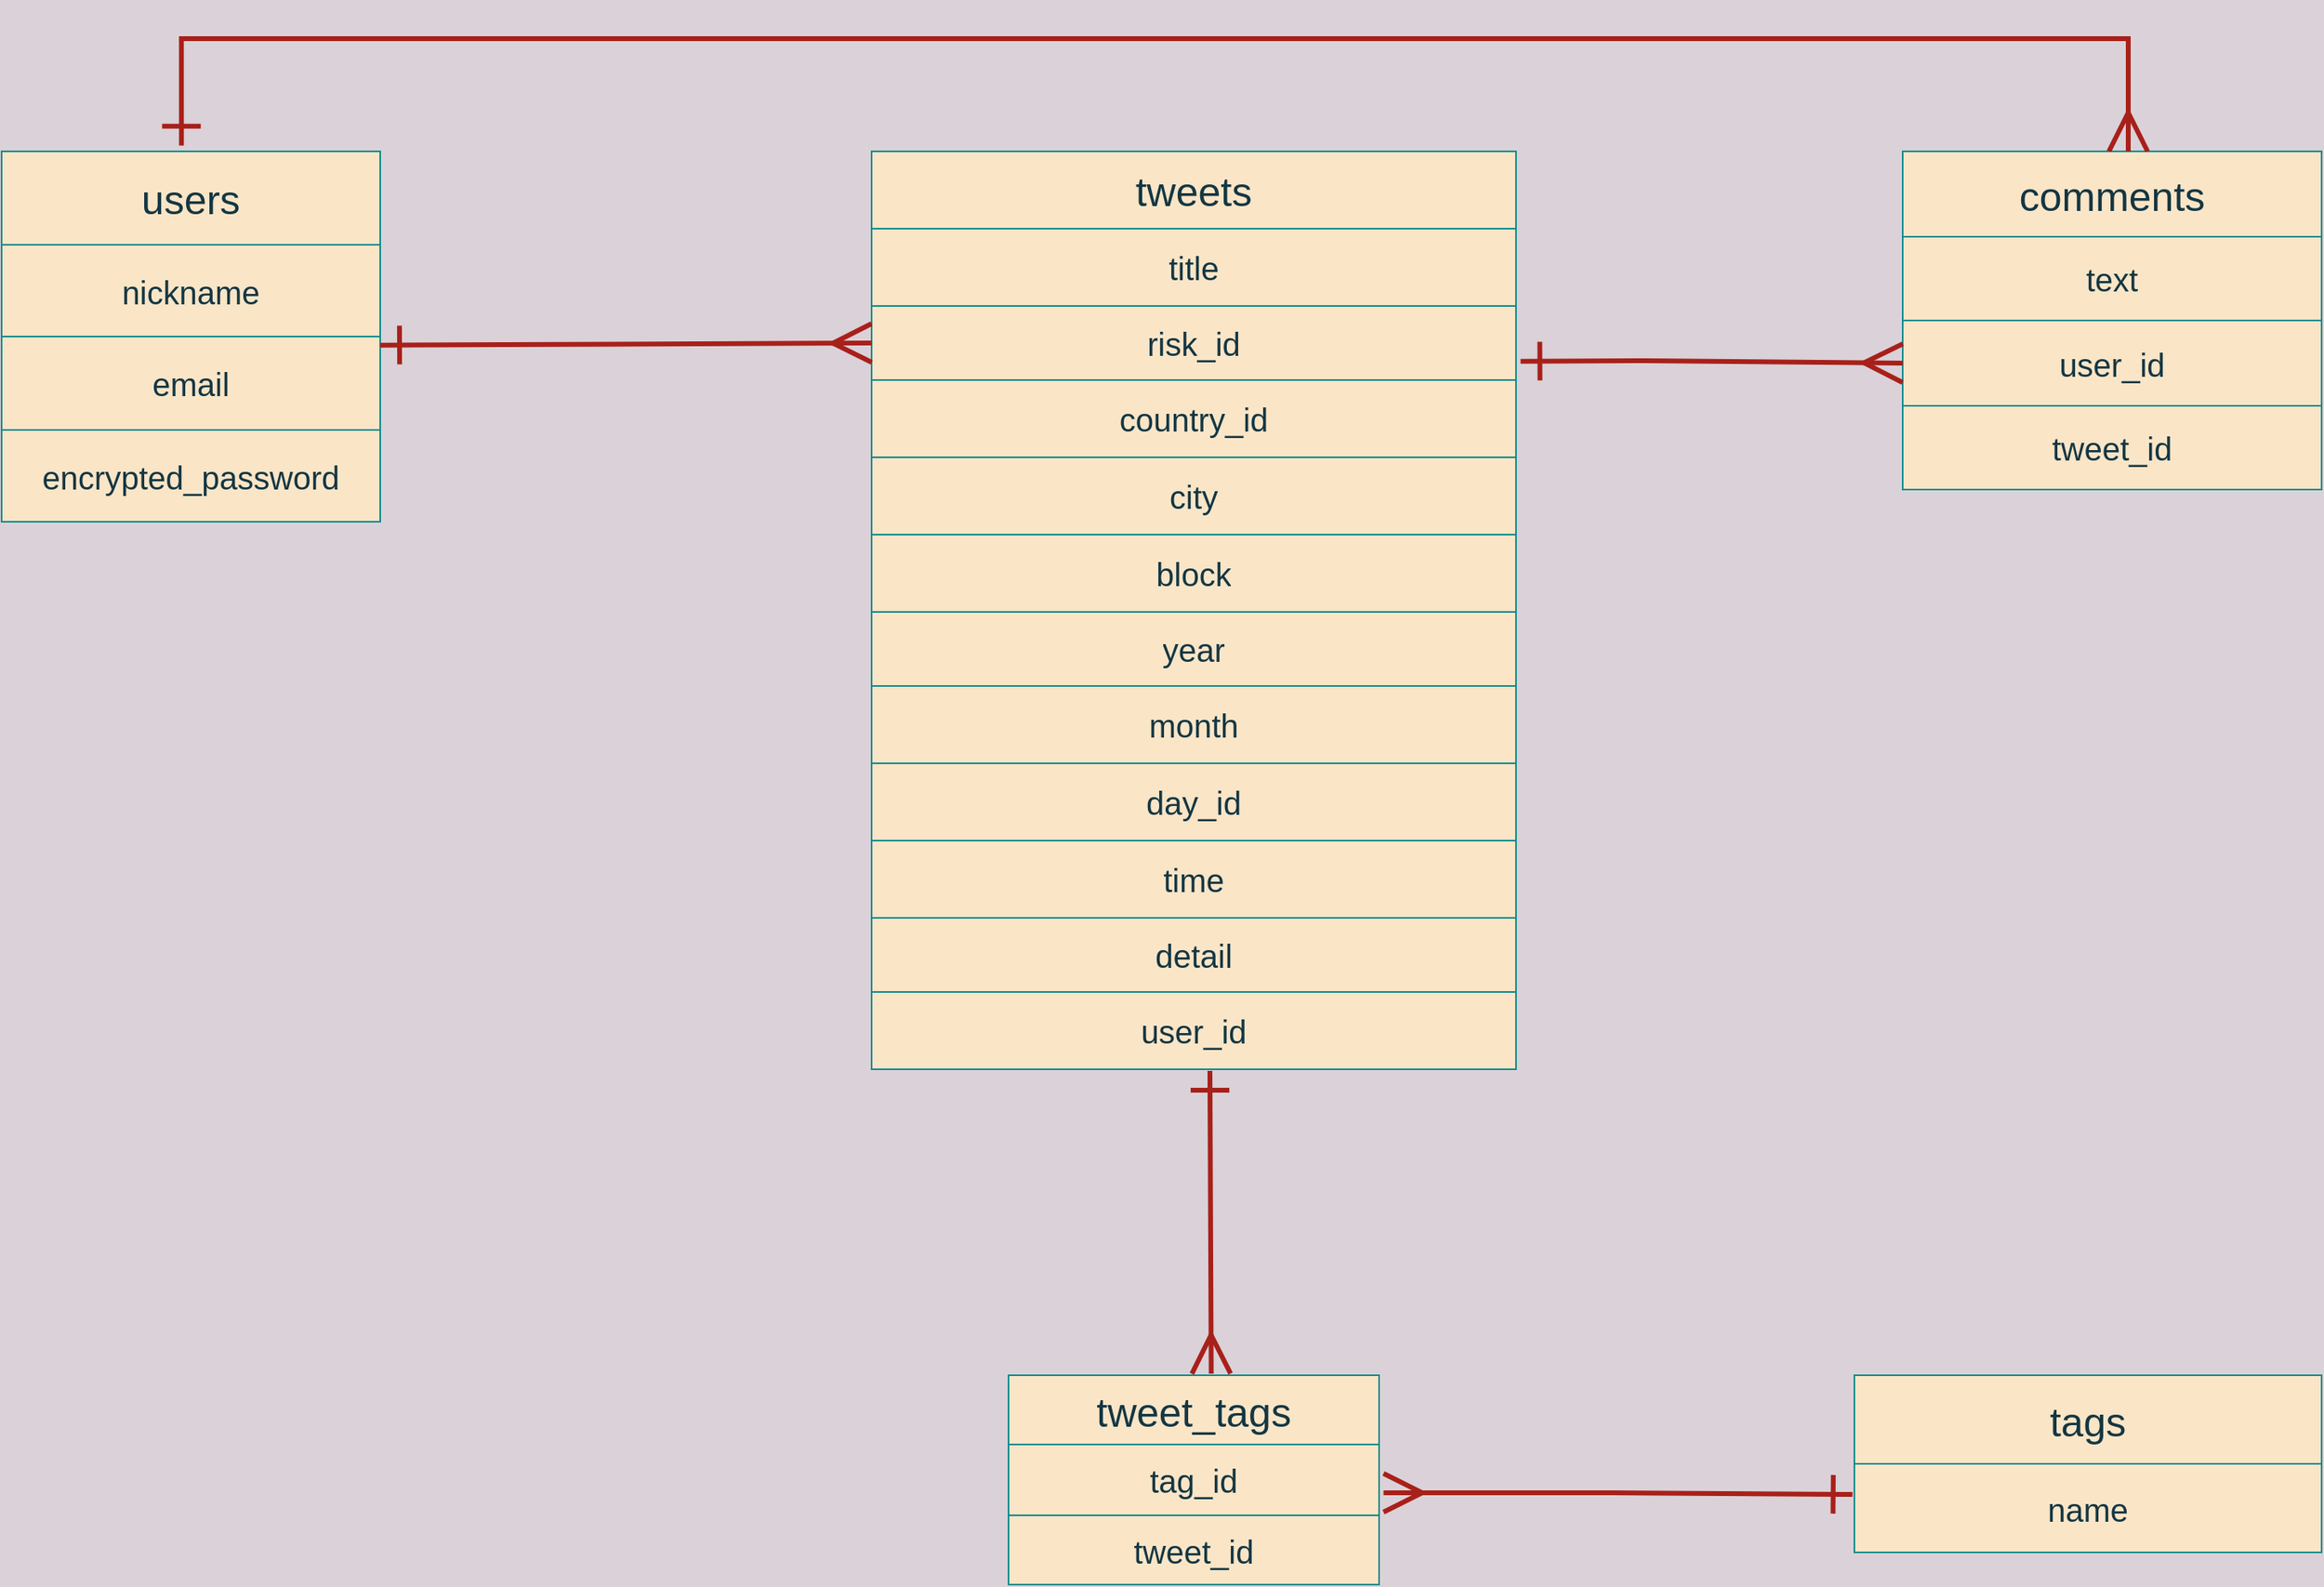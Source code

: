 <mxfile>
    <diagram id="CvuRPLT49_J8I55vTDtm" name="ページ1">
        <mxGraphModel dx="1917" dy="1292" grid="1" gridSize="10" guides="1" tooltips="1" connect="1" arrows="1" fold="1" page="1" pageScale="1" pageWidth="827" pageHeight="1169" background="#DAD2D8" math="0" shadow="0">
            <root>
                <mxCell id="0"/>
                <mxCell id="1" parent="0"/>
                <mxCell id="83" value="" style="shape=table;html=1;whiteSpace=wrap;startSize=0;container=1;collapsible=0;childLayout=tableLayout;fontSize=20;fillColor=#FAE5C7;strokeColor=#0F8B8D;fontColor=#143642;" parent="1" vertex="1">
                    <mxGeometry x="590" y="120" width="400" height="570" as="geometry"/>
                </mxCell>
                <mxCell id="84" value="" style="shape=partialRectangle;html=1;whiteSpace=wrap;collapsible=0;dropTarget=0;pointerEvents=0;fillColor=none;top=0;left=0;bottom=0;right=0;points=[[0,0.5],[1,0.5]];portConstraint=eastwest;strokeColor=#0F8B8D;fontColor=#143642;" parent="83" vertex="1">
                    <mxGeometry width="400" height="48" as="geometry"/>
                </mxCell>
                <mxCell id="85" value="&lt;font style=&quot;font-size: 25px&quot;&gt;tweets&lt;/font&gt;" style="shape=partialRectangle;html=1;whiteSpace=wrap;connectable=0;overflow=hidden;fillColor=none;top=0;left=0;bottom=0;right=0;strokeColor=#0F8B8D;fontColor=#143642;" parent="84" vertex="1">
                    <mxGeometry width="400" height="48" as="geometry"/>
                </mxCell>
                <mxCell id="86" value="" style="shape=partialRectangle;html=1;whiteSpace=wrap;collapsible=0;dropTarget=0;pointerEvents=0;fillColor=none;top=0;left=0;bottom=0;right=0;points=[[0,0.5],[1,0.5]];portConstraint=eastwest;strokeColor=#0F8B8D;fontColor=#143642;" parent="83" vertex="1">
                    <mxGeometry y="48" width="400" height="48" as="geometry"/>
                </mxCell>
                <mxCell id="87" value="title" style="shape=partialRectangle;html=1;whiteSpace=wrap;connectable=0;overflow=hidden;fillColor=none;top=0;left=0;bottom=0;right=0;fontSize=20;strokeColor=#0F8B8D;fontColor=#143642;" parent="86" vertex="1">
                    <mxGeometry width="400" height="48" as="geometry"/>
                </mxCell>
                <mxCell id="88" value="" style="shape=partialRectangle;html=1;whiteSpace=wrap;collapsible=0;dropTarget=0;pointerEvents=0;fillColor=none;top=0;left=0;bottom=0;right=0;points=[[0,0.5],[1,0.5]];portConstraint=eastwest;strokeColor=#0F8B8D;fontColor=#143642;" parent="83" vertex="1">
                    <mxGeometry y="96" width="400" height="46" as="geometry"/>
                </mxCell>
                <mxCell id="89" value="risk_id" style="shape=partialRectangle;html=1;whiteSpace=wrap;connectable=0;overflow=hidden;fillColor=none;top=0;left=0;bottom=0;right=0;fontSize=20;strokeColor=#0F8B8D;fontColor=#143642;" parent="88" vertex="1">
                    <mxGeometry width="400" height="46" as="geometry"/>
                </mxCell>
                <mxCell id="90" value="" style="shape=partialRectangle;html=1;whiteSpace=wrap;collapsible=0;dropTarget=0;pointerEvents=0;fillColor=none;top=0;left=0;bottom=0;right=0;points=[[0,0.5],[1,0.5]];portConstraint=eastwest;strokeColor=#0F8B8D;fontColor=#143642;" parent="83" vertex="1">
                    <mxGeometry y="142" width="400" height="48" as="geometry"/>
                </mxCell>
                <mxCell id="91" value="country_id" style="shape=partialRectangle;html=1;whiteSpace=wrap;connectable=0;overflow=hidden;fillColor=none;top=0;left=0;bottom=0;right=0;fontSize=20;strokeColor=#0F8B8D;fontColor=#143642;" parent="90" vertex="1">
                    <mxGeometry width="400" height="48" as="geometry"/>
                </mxCell>
                <mxCell id="92" value="" style="shape=partialRectangle;html=1;whiteSpace=wrap;collapsible=0;dropTarget=0;pointerEvents=0;fillColor=none;top=0;left=0;bottom=0;right=0;points=[[0,0.5],[1,0.5]];portConstraint=eastwest;fontSize=20;strokeColor=#0F8B8D;fontColor=#143642;" parent="83" vertex="1">
                    <mxGeometry y="190" width="400" height="48" as="geometry"/>
                </mxCell>
                <mxCell id="93" value="&lt;font style=&quot;font-size: 20px&quot;&gt;city&lt;/font&gt;" style="shape=partialRectangle;html=1;whiteSpace=wrap;connectable=0;overflow=hidden;fillColor=none;top=0;left=0;bottom=0;right=0;strokeColor=#0F8B8D;fontColor=#143642;" parent="92" vertex="1">
                    <mxGeometry width="400" height="48" as="geometry"/>
                </mxCell>
                <mxCell id="94" value="" style="shape=partialRectangle;html=1;whiteSpace=wrap;collapsible=0;dropTarget=0;pointerEvents=0;fillColor=none;top=0;left=0;bottom=0;right=0;points=[[0,0.5],[1,0.5]];portConstraint=eastwest;strokeColor=#0F8B8D;fontColor=#143642;" parent="83" vertex="1">
                    <mxGeometry y="238" width="400" height="48" as="geometry"/>
                </mxCell>
                <mxCell id="95" value="block" style="shape=partialRectangle;html=1;whiteSpace=wrap;connectable=0;overflow=hidden;fillColor=none;top=0;left=0;bottom=0;right=0;fontSize=20;strokeColor=#0F8B8D;fontColor=#143642;" parent="94" vertex="1">
                    <mxGeometry width="400" height="48" as="geometry"/>
                </mxCell>
                <mxCell id="96" value="" style="shape=partialRectangle;html=1;whiteSpace=wrap;collapsible=0;dropTarget=0;pointerEvents=0;fillColor=none;top=0;left=0;bottom=0;right=0;points=[[0,0.5],[1,0.5]];portConstraint=eastwest;strokeColor=#0F8B8D;fontColor=#143642;" parent="83" vertex="1">
                    <mxGeometry y="286" width="400" height="46" as="geometry"/>
                </mxCell>
                <mxCell id="97" value="year" style="shape=partialRectangle;html=1;whiteSpace=wrap;connectable=0;overflow=hidden;fillColor=none;top=0;left=0;bottom=0;right=0;fontSize=20;strokeColor=#0F8B8D;fontColor=#143642;" parent="96" vertex="1">
                    <mxGeometry width="400" height="46" as="geometry"/>
                </mxCell>
                <mxCell id="98" value="" style="shape=partialRectangle;html=1;whiteSpace=wrap;collapsible=0;dropTarget=0;pointerEvents=0;fillColor=none;top=0;left=0;bottom=0;right=0;points=[[0,0.5],[1,0.5]];portConstraint=eastwest;strokeColor=#0F8B8D;fontColor=#143642;" parent="83" vertex="1">
                    <mxGeometry y="332" width="400" height="48" as="geometry"/>
                </mxCell>
                <mxCell id="99" value="month" style="shape=partialRectangle;html=1;whiteSpace=wrap;connectable=0;overflow=hidden;fillColor=none;top=0;left=0;bottom=0;right=0;fontSize=20;strokeColor=#0F8B8D;fontColor=#143642;" parent="98" vertex="1">
                    <mxGeometry width="400" height="48" as="geometry"/>
                </mxCell>
                <mxCell id="100" value="" style="shape=partialRectangle;html=1;whiteSpace=wrap;collapsible=0;dropTarget=0;pointerEvents=0;fillColor=none;top=0;left=0;bottom=0;right=0;points=[[0,0.5],[1,0.5]];portConstraint=eastwest;strokeColor=#0F8B8D;fontColor=#143642;" parent="83" vertex="1">
                    <mxGeometry y="380" width="400" height="48" as="geometry"/>
                </mxCell>
                <mxCell id="101" value="day_id" style="shape=partialRectangle;html=1;whiteSpace=wrap;connectable=0;overflow=hidden;fillColor=none;top=0;left=0;bottom=0;right=0;fontSize=20;strokeColor=#0F8B8D;fontColor=#143642;" parent="100" vertex="1">
                    <mxGeometry width="400" height="48" as="geometry"/>
                </mxCell>
                <mxCell id="102" value="" style="shape=partialRectangle;html=1;whiteSpace=wrap;collapsible=0;dropTarget=0;pointerEvents=0;fillColor=none;top=0;left=0;bottom=0;right=0;points=[[0,0.5],[1,0.5]];portConstraint=eastwest;strokeColor=#0F8B8D;fontColor=#143642;" parent="83" vertex="1">
                    <mxGeometry y="428" width="400" height="48" as="geometry"/>
                </mxCell>
                <mxCell id="103" value="time" style="shape=partialRectangle;html=1;whiteSpace=wrap;connectable=0;overflow=hidden;fillColor=none;top=0;left=0;bottom=0;right=0;fontSize=20;strokeColor=#0F8B8D;fontColor=#143642;" parent="102" vertex="1">
                    <mxGeometry width="400" height="48" as="geometry"/>
                </mxCell>
                <mxCell id="104" value="" style="shape=partialRectangle;html=1;whiteSpace=wrap;collapsible=0;dropTarget=0;pointerEvents=0;fillColor=none;top=0;left=0;bottom=0;right=0;points=[[0,0.5],[1,0.5]];portConstraint=eastwest;strokeColor=#0F8B8D;fontColor=#143642;" parent="83" vertex="1">
                    <mxGeometry y="476" width="400" height="46" as="geometry"/>
                </mxCell>
                <mxCell id="105" value="detail" style="shape=partialRectangle;html=1;whiteSpace=wrap;connectable=0;overflow=hidden;fillColor=none;top=0;left=0;bottom=0;right=0;fontSize=20;strokeColor=#0F8B8D;fontColor=#143642;" parent="104" vertex="1">
                    <mxGeometry width="400" height="46" as="geometry"/>
                </mxCell>
                <mxCell id="106" value="" style="shape=partialRectangle;html=1;whiteSpace=wrap;collapsible=0;dropTarget=0;pointerEvents=0;fillColor=none;top=0;left=0;bottom=0;right=0;points=[[0,0.5],[1,0.5]];portConstraint=eastwest;strokeColor=#0F8B8D;fontColor=#143642;" parent="83" vertex="1">
                    <mxGeometry y="522" width="400" height="48" as="geometry"/>
                </mxCell>
                <mxCell id="107" value="user_id" style="shape=partialRectangle;html=1;whiteSpace=wrap;connectable=0;overflow=hidden;fillColor=none;top=0;left=0;bottom=0;right=0;fontSize=20;strokeColor=#0F8B8D;fontColor=#143642;" parent="106" vertex="1">
                    <mxGeometry width="400" height="48" as="geometry"/>
                </mxCell>
                <mxCell id="108" value="" style="shape=table;html=1;whiteSpace=wrap;startSize=0;container=1;collapsible=0;childLayout=tableLayout;fillColor=#FAE5C7;strokeColor=#0F8B8D;fontColor=#143642;" vertex="1" parent="1">
                    <mxGeometry x="50" y="120" width="235" height="230" as="geometry"/>
                </mxCell>
                <mxCell id="111" value="" style="shape=partialRectangle;html=1;whiteSpace=wrap;collapsible=0;dropTarget=0;pointerEvents=0;fillColor=none;top=0;left=0;bottom=0;right=0;points=[[0,0.5],[1,0.5]];portConstraint=eastwest;strokeColor=#0F8B8D;fontColor=#143642;" vertex="1" parent="108">
                    <mxGeometry width="235" height="58" as="geometry"/>
                </mxCell>
                <mxCell id="112" value="&lt;font style=&quot;font-size: 25px&quot;&gt;users&lt;br&gt;&lt;/font&gt;" style="shape=partialRectangle;html=1;whiteSpace=wrap;connectable=0;overflow=hidden;fillColor=none;top=0;left=0;bottom=0;right=0;strokeColor=#0F8B8D;fontColor=#143642;" vertex="1" parent="111">
                    <mxGeometry width="235" height="58" as="geometry"/>
                </mxCell>
                <mxCell id="113" value="" style="shape=partialRectangle;html=1;whiteSpace=wrap;collapsible=0;dropTarget=0;pointerEvents=0;fillColor=none;top=0;left=0;bottom=0;right=0;points=[[0,0.5],[1,0.5]];portConstraint=eastwest;strokeColor=#0F8B8D;fontColor=#143642;" vertex="1" parent="108">
                    <mxGeometry y="58" width="235" height="57" as="geometry"/>
                </mxCell>
                <mxCell id="114" value="&lt;span style=&quot;font-size: 20px ; text-align: left&quot;&gt;nickname&lt;/span&gt;" style="shape=partialRectangle;html=1;whiteSpace=wrap;connectable=0;overflow=hidden;fillColor=none;top=0;left=0;bottom=0;right=0;strokeColor=#0F8B8D;fontColor=#143642;" vertex="1" parent="113">
                    <mxGeometry width="235" height="57" as="geometry"/>
                </mxCell>
                <mxCell id="115" value="" style="shape=partialRectangle;html=1;whiteSpace=wrap;collapsible=0;dropTarget=0;pointerEvents=0;fillColor=none;top=0;left=0;bottom=0;right=0;points=[[0,0.5],[1,0.5]];portConstraint=eastwest;strokeColor=#0F8B8D;fontColor=#143642;" vertex="1" parent="108">
                    <mxGeometry y="115" width="235" height="58" as="geometry"/>
                </mxCell>
                <mxCell id="116" value="&lt;span style=&quot;font-size: 20px ; text-align: left&quot;&gt;email&lt;/span&gt;" style="shape=partialRectangle;html=1;whiteSpace=wrap;connectable=0;overflow=hidden;fillColor=none;top=0;left=0;bottom=0;right=0;strokeColor=#0F8B8D;fontColor=#143642;" vertex="1" parent="115">
                    <mxGeometry width="235" height="58" as="geometry"/>
                </mxCell>
                <mxCell id="109" value="" style="shape=partialRectangle;html=1;whiteSpace=wrap;collapsible=0;dropTarget=0;pointerEvents=0;fillColor=none;top=0;left=0;bottom=0;right=0;points=[[0,0.5],[1,0.5]];portConstraint=eastwest;strokeColor=#0F8B8D;fontColor=#143642;" vertex="1" parent="108">
                    <mxGeometry y="173" width="235" height="57" as="geometry"/>
                </mxCell>
                <mxCell id="110" value="&lt;span style=&quot;font-size: 20px ; text-align: left&quot;&gt;encrypted_password&lt;/span&gt;" style="shape=partialRectangle;html=1;whiteSpace=wrap;connectable=0;overflow=hidden;fillColor=none;top=0;left=0;bottom=0;right=0;strokeColor=#0F8B8D;fontColor=#143642;" vertex="1" parent="109">
                    <mxGeometry width="235" height="57" as="geometry"/>
                </mxCell>
                <mxCell id="117" value="" style="shape=table;html=1;whiteSpace=wrap;startSize=0;container=1;collapsible=0;childLayout=tableLayout;fillColor=#FAE5C7;strokeColor=#0F8B8D;fontColor=#143642;" vertex="1" parent="1">
                    <mxGeometry x="675" y="880" width="230" height="130" as="geometry"/>
                </mxCell>
                <mxCell id="118" value="" style="shape=partialRectangle;html=1;whiteSpace=wrap;collapsible=0;dropTarget=0;pointerEvents=0;fillColor=none;top=0;left=0;bottom=0;right=0;points=[[0,0.5],[1,0.5]];portConstraint=eastwest;strokeColor=#0F8B8D;fontColor=#143642;" vertex="1" parent="117">
                    <mxGeometry width="230" height="43" as="geometry"/>
                </mxCell>
                <mxCell id="119" value="&lt;font style=&quot;font-size: 25px&quot;&gt;tweet_tags&lt;/font&gt;" style="shape=partialRectangle;html=1;whiteSpace=wrap;connectable=0;overflow=hidden;fillColor=none;top=0;left=0;bottom=0;right=0;strokeColor=#0F8B8D;fontColor=#143642;" vertex="1" parent="118">
                    <mxGeometry width="230" height="43" as="geometry"/>
                </mxCell>
                <mxCell id="120" value="" style="shape=partialRectangle;html=1;whiteSpace=wrap;collapsible=0;dropTarget=0;pointerEvents=0;fillColor=none;top=0;left=0;bottom=0;right=0;points=[[0,0.5],[1,0.5]];portConstraint=eastwest;strokeColor=#0F8B8D;fontColor=#143642;" vertex="1" parent="117">
                    <mxGeometry y="43" width="230" height="44" as="geometry"/>
                </mxCell>
                <mxCell id="121" value="&lt;font style=&quot;font-size: 20px&quot;&gt;tag_id&lt;/font&gt;" style="shape=partialRectangle;html=1;whiteSpace=wrap;connectable=0;overflow=hidden;fillColor=none;top=0;left=0;bottom=0;right=0;strokeColor=#0F8B8D;fontColor=#143642;" vertex="1" parent="120">
                    <mxGeometry width="230" height="44" as="geometry"/>
                </mxCell>
                <mxCell id="122" value="" style="shape=partialRectangle;html=1;whiteSpace=wrap;collapsible=0;dropTarget=0;pointerEvents=0;fillColor=none;top=0;left=0;bottom=0;right=0;points=[[0,0.5],[1,0.5]];portConstraint=eastwest;strokeColor=#0F8B8D;fontColor=#143642;" vertex="1" parent="117">
                    <mxGeometry y="87" width="230" height="43" as="geometry"/>
                </mxCell>
                <mxCell id="123" value="&lt;font style=&quot;font-size: 20px&quot;&gt;tweet_id&lt;/font&gt;" style="shape=partialRectangle;html=1;whiteSpace=wrap;connectable=0;overflow=hidden;fillColor=none;top=0;left=0;bottom=0;right=0;strokeColor=#0F8B8D;fontColor=#143642;" vertex="1" parent="122">
                    <mxGeometry width="230" height="43" as="geometry"/>
                </mxCell>
                <mxCell id="124" value="" style="shape=table;html=1;whiteSpace=wrap;startSize=0;container=1;collapsible=0;childLayout=tableLayout;fillColor=#FAE5C7;strokeColor=#0F8B8D;fontColor=#143642;" vertex="1" parent="1">
                    <mxGeometry x="1200" y="880" width="290" height="110" as="geometry"/>
                </mxCell>
                <mxCell id="125" value="" style="shape=partialRectangle;html=1;whiteSpace=wrap;collapsible=0;dropTarget=0;pointerEvents=0;fillColor=none;top=0;left=0;bottom=0;right=0;points=[[0,0.5],[1,0.5]];portConstraint=eastwest;strokeColor=#0F8B8D;fontColor=#143642;" vertex="1" parent="124">
                    <mxGeometry width="290" height="55" as="geometry"/>
                </mxCell>
                <mxCell id="126" value="&lt;font style=&quot;font-size: 25px&quot;&gt;tags&lt;/font&gt;" style="shape=partialRectangle;html=1;whiteSpace=wrap;connectable=0;overflow=hidden;fillColor=none;top=0;left=0;bottom=0;right=0;strokeColor=#0F8B8D;fontColor=#143642;" vertex="1" parent="125">
                    <mxGeometry width="290" height="55" as="geometry"/>
                </mxCell>
                <mxCell id="127" value="" style="shape=partialRectangle;html=1;whiteSpace=wrap;collapsible=0;dropTarget=0;pointerEvents=0;fillColor=none;top=0;left=0;bottom=0;right=0;points=[[0,0.5],[1,0.5]];portConstraint=eastwest;strokeColor=#0F8B8D;fontColor=#143642;" vertex="1" parent="124">
                    <mxGeometry y="55" width="290" height="55" as="geometry"/>
                </mxCell>
                <mxCell id="128" value="&lt;font style=&quot;font-size: 20px&quot;&gt;name&lt;/font&gt;" style="shape=partialRectangle;html=1;whiteSpace=wrap;connectable=0;overflow=hidden;fillColor=none;top=0;left=0;bottom=0;right=0;strokeColor=#0F8B8D;fontColor=#143642;" vertex="1" parent="127">
                    <mxGeometry width="290" height="55" as="geometry"/>
                </mxCell>
                <mxCell id="129" value="" style="shape=table;html=1;whiteSpace=wrap;startSize=0;container=1;collapsible=0;childLayout=tableLayout;fillColor=#FAE5C7;strokeColor=#0F8B8D;fontColor=#143642;" vertex="1" parent="1">
                    <mxGeometry x="1230" y="120" width="260" height="210" as="geometry"/>
                </mxCell>
                <mxCell id="130" value="" style="shape=partialRectangle;html=1;whiteSpace=wrap;collapsible=0;dropTarget=0;pointerEvents=0;fillColor=none;top=0;left=0;bottom=0;right=0;points=[[0,0.5],[1,0.5]];portConstraint=eastwest;strokeColor=#0F8B8D;fontColor=#143642;" vertex="1" parent="129">
                    <mxGeometry width="260" height="53" as="geometry"/>
                </mxCell>
                <mxCell id="131" value="&lt;font style=&quot;font-size: 25px&quot;&gt;comments&lt;/font&gt;" style="shape=partialRectangle;html=1;whiteSpace=wrap;connectable=0;overflow=hidden;fillColor=none;top=0;left=0;bottom=0;right=0;strokeColor=#0F8B8D;fontColor=#143642;" vertex="1" parent="130">
                    <mxGeometry width="260" height="53" as="geometry"/>
                </mxCell>
                <mxCell id="132" value="" style="shape=partialRectangle;html=1;whiteSpace=wrap;collapsible=0;dropTarget=0;pointerEvents=0;fillColor=none;top=0;left=0;bottom=0;right=0;points=[[0,0.5],[1,0.5]];portConstraint=eastwest;strokeColor=#0F8B8D;fontColor=#143642;" vertex="1" parent="129">
                    <mxGeometry y="53" width="260" height="52" as="geometry"/>
                </mxCell>
                <mxCell id="133" value="&lt;font style=&quot;font-size: 20px&quot;&gt;text&lt;/font&gt;" style="shape=partialRectangle;html=1;whiteSpace=wrap;connectable=0;overflow=hidden;fillColor=none;top=0;left=0;bottom=0;right=0;strokeColor=#0F8B8D;fontColor=#143642;" vertex="1" parent="132">
                    <mxGeometry width="260" height="52" as="geometry"/>
                </mxCell>
                <mxCell id="134" value="" style="shape=partialRectangle;html=1;whiteSpace=wrap;collapsible=0;dropTarget=0;pointerEvents=0;fillColor=none;top=0;left=0;bottom=0;right=0;points=[[0,0.5],[1,0.5]];portConstraint=eastwest;strokeColor=#0F8B8D;fontColor=#143642;" vertex="1" parent="129">
                    <mxGeometry y="105" width="260" height="53" as="geometry"/>
                </mxCell>
                <mxCell id="135" value="&lt;font style=&quot;font-size: 20px&quot;&gt;user_id&lt;/font&gt;" style="shape=partialRectangle;html=1;whiteSpace=wrap;connectable=0;overflow=hidden;fillColor=none;top=0;left=0;bottom=0;right=0;strokeColor=#0F8B8D;fontColor=#143642;" vertex="1" parent="134">
                    <mxGeometry width="260" height="53" as="geometry"/>
                </mxCell>
                <mxCell id="136" value="" style="shape=partialRectangle;html=1;whiteSpace=wrap;collapsible=0;dropTarget=0;pointerEvents=0;fillColor=none;top=0;left=0;bottom=0;right=0;points=[[0,0.5],[1,0.5]];portConstraint=eastwest;strokeColor=#0F8B8D;fontColor=#143642;" vertex="1" parent="129">
                    <mxGeometry y="158" width="260" height="52" as="geometry"/>
                </mxCell>
                <mxCell id="137" value="&lt;font style=&quot;font-size: 20px&quot;&gt;tweet_id&lt;/font&gt;" style="shape=partialRectangle;html=1;whiteSpace=wrap;connectable=0;overflow=hidden;fillColor=none;top=0;left=0;bottom=0;right=0;strokeColor=#0F8B8D;fontColor=#143642;" vertex="1" parent="136">
                    <mxGeometry width="260" height="52" as="geometry"/>
                </mxCell>
                <mxCell id="147" value="" style="endArrow=ERmany;html=1;rounded=0;strokeColor=#A8201A;fontColor=#143642;labelBackgroundColor=#DAD2D8;startArrow=ERone;startFill=0;endFill=0;startSize=20;endSize=20;targetPerimeterSpacing=20;sourcePerimeterSpacing=20;exitX=0.525;exitY=1.021;exitDx=0;exitDy=0;exitPerimeter=0;entryX=0.547;entryY=-0.023;entryDx=0;entryDy=0;entryPerimeter=0;jumpSize=6;strokeWidth=3;" edge="1" parent="1" source="106" target="118">
                    <mxGeometry relative="1" as="geometry">
                        <mxPoint x="800" y="700" as="sourcePoint"/>
                        <mxPoint x="800" y="870" as="targetPoint"/>
                        <Array as="points"/>
                    </mxGeometry>
                </mxCell>
                <mxCell id="150" value="" style="endArrow=ERmany;html=1;rounded=0;strokeColor=#A8201A;fontColor=#143642;labelBackgroundColor=#DAD2D8;startArrow=ERone;startFill=0;endFill=0;startSize=20;endSize=20;targetPerimeterSpacing=20;sourcePerimeterSpacing=20;entryX=1.012;entryY=0.682;entryDx=0;entryDy=0;entryPerimeter=0;jumpSize=6;strokeWidth=3;exitX=-0.004;exitY=0.346;exitDx=0;exitDy=0;exitPerimeter=0;" edge="1" parent="1" source="127" target="120">
                    <mxGeometry relative="1" as="geometry">
                        <mxPoint x="1190" y="948" as="sourcePoint"/>
                        <mxPoint x="930.81" y="948.001" as="targetPoint"/>
                        <Array as="points">
                            <mxPoint x="1050" y="953"/>
                        </Array>
                    </mxGeometry>
                </mxCell>
                <mxCell id="152" value="" style="endArrow=ERmany;html=1;rounded=0;strokeColor=#A8201A;fontColor=#143642;labelBackgroundColor=#DAD2D8;startArrow=ERone;startFill=0;endFill=0;startSize=20;endSize=20;targetPerimeterSpacing=20;sourcePerimeterSpacing=20;exitX=1.007;exitY=0.747;exitDx=0;exitDy=0;exitPerimeter=0;jumpSize=6;strokeWidth=3;entryX=0;entryY=0.5;entryDx=0;entryDy=0;" edge="1" parent="1" source="88" target="134">
                    <mxGeometry relative="1" as="geometry">
                        <mxPoint x="1020" y="209.998" as="sourcePoint"/>
                        <mxPoint x="1220" y="250" as="targetPoint"/>
                        <Array as="points">
                            <mxPoint x="1070" y="250"/>
                        </Array>
                    </mxGeometry>
                </mxCell>
                <mxCell id="153" value="" style="endArrow=ERmany;html=1;rounded=0;strokeColor=#A8201A;fontColor=#143642;labelBackgroundColor=#DAD2D8;startArrow=ERone;startFill=0;endFill=0;startSize=20;endSize=20;targetPerimeterSpacing=20;sourcePerimeterSpacing=20;exitX=1.007;exitY=0.747;exitDx=0;exitDy=0;exitPerimeter=0;jumpSize=6;strokeWidth=3;entryX=0;entryY=0.5;entryDx=0;entryDy=0;" edge="1" parent="1" target="88">
                    <mxGeometry relative="1" as="geometry">
                        <mxPoint x="285.0" y="240.362" as="sourcePoint"/>
                        <mxPoint x="522" y="230" as="targetPoint"/>
                        <Array as="points">
                            <mxPoint x="362.2" y="240"/>
                        </Array>
                    </mxGeometry>
                </mxCell>
                <mxCell id="154" value="" style="endArrow=ERmany;html=1;rounded=0;strokeColor=#A8201A;fontColor=#143642;labelBackgroundColor=#DAD2D8;startArrow=ERone;startFill=0;endFill=0;startSize=20;endSize=20;targetPerimeterSpacing=20;sourcePerimeterSpacing=20;jumpSize=6;strokeWidth=3;edgeStyle=orthogonalEdgeStyle;exitX=0.475;exitY=-0.062;exitDx=0;exitDy=0;exitPerimeter=0;" edge="1" parent="1" source="111">
                    <mxGeometry relative="1" as="geometry">
                        <mxPoint x="160" y="110" as="sourcePoint"/>
                        <mxPoint x="1370" y="120" as="targetPoint"/>
                        <Array as="points">
                            <mxPoint x="162" y="50"/>
                            <mxPoint x="1370" y="50"/>
                            <mxPoint x="1370" y="120"/>
                        </Array>
                    </mxGeometry>
                </mxCell>
            </root>
        </mxGraphModel>
    </diagram>
</mxfile>